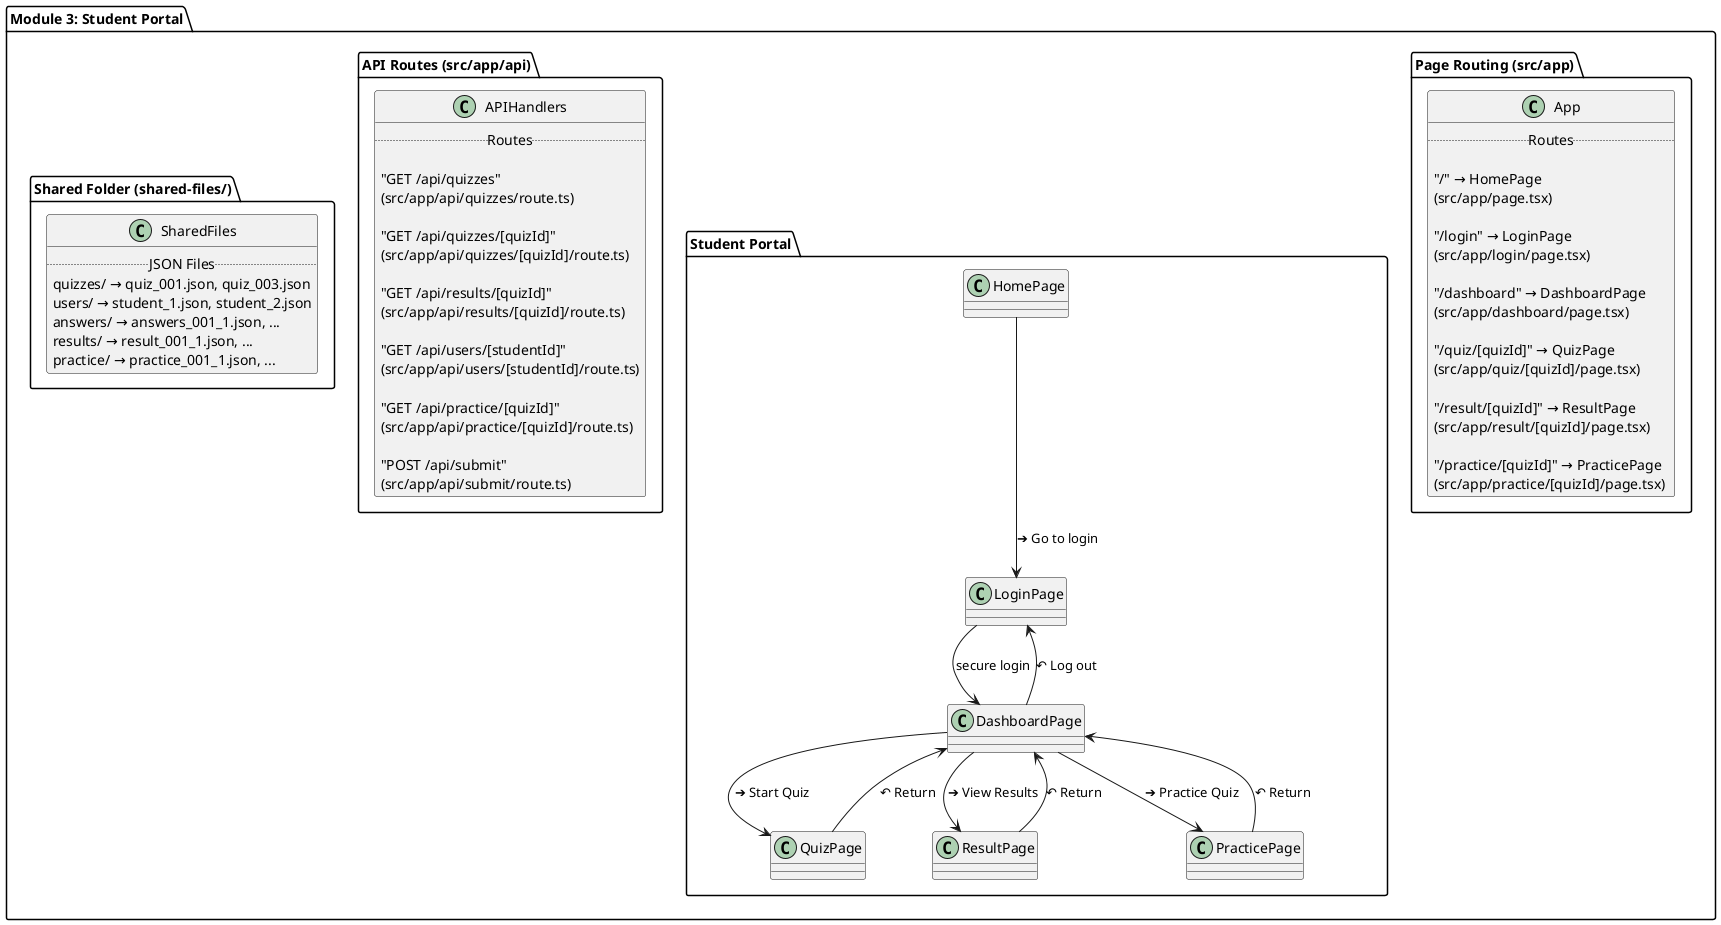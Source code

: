 @startuml

package "Module 3: Student Portal" {

package "Page Routing (src/app)" {
  class App {
    .. Routes ..

    "/" → HomePage  \n(src/app/page.tsx)

    "/login" → LoginPage  \n(src/app/login/page.tsx)

    "/dashboard" → DashboardPage  \n(src/app/dashboard/page.tsx)

    "/quiz/[quizId]" → QuizPage  \n(src/app/quiz/[quizId]/page.tsx)

    "/result/[quizId]" → ResultPage  \n(src/app/result/[quizId]/page.tsx)
    
    "/practice/[quizId]" → PracticePage  \n(src/app/practice/[quizId]/page.tsx)
  }
}
  package "Student Portal" {
    class HomePage
    class LoginPage
    class DashboardPage
    class QuizPage
    class ResultPage
    class PracticePage

    HomePage  --> LoginPage : ➔ Go to login
    LoginPage --> DashboardPage : secure login
    DashboardPage --> QuizPage : ➔ Start Quiz
    DashboardPage --> ResultPage : ➔ View Results
    DashboardPage --> PracticePage : ➔ Practice Quiz

    QuizPage --> DashboardPage : ↶ Return
    ResultPage --> DashboardPage : ↶ Return
    PracticePage --> DashboardPage : ↶ Return
    DashboardPage --> LoginPage : ↶ Log out
  }

package "API Routes (src/app/api)" {
  class APIHandlers {
    .. Routes ..

    "GET /api/quizzes" \n(src/app/api/quizzes/route.ts)
    
    "GET /api/quizzes/[quizId]" \n(src/app/api/quizzes/[quizId]/route.ts)

    "GET /api/results/[quizId]" \n(src/app/api/results/[quizId]/route.ts)

    "GET /api/users/[studentId]" \n(src/app/api/users/[studentId]/route.ts)

    "GET /api/practice/[quizId]" \n(src/app/api/practice/[quizId]/route.ts)

    "POST /api/submit" \n(src/app/api/submit/route.ts)
  }
}

  package "Shared Folder (shared-files/)" {
    class SharedFiles {
      .. JSON Files ..
      quizzes/ → quiz_001.json, quiz_003.json
      users/ → student_1.json, student_2.json
      answers/ → answers_001_1.json, ...
      results/ → result_001_1.json, ...
      practice/ → practice_001_1.json, ...
    }
  }

}
@enduml
